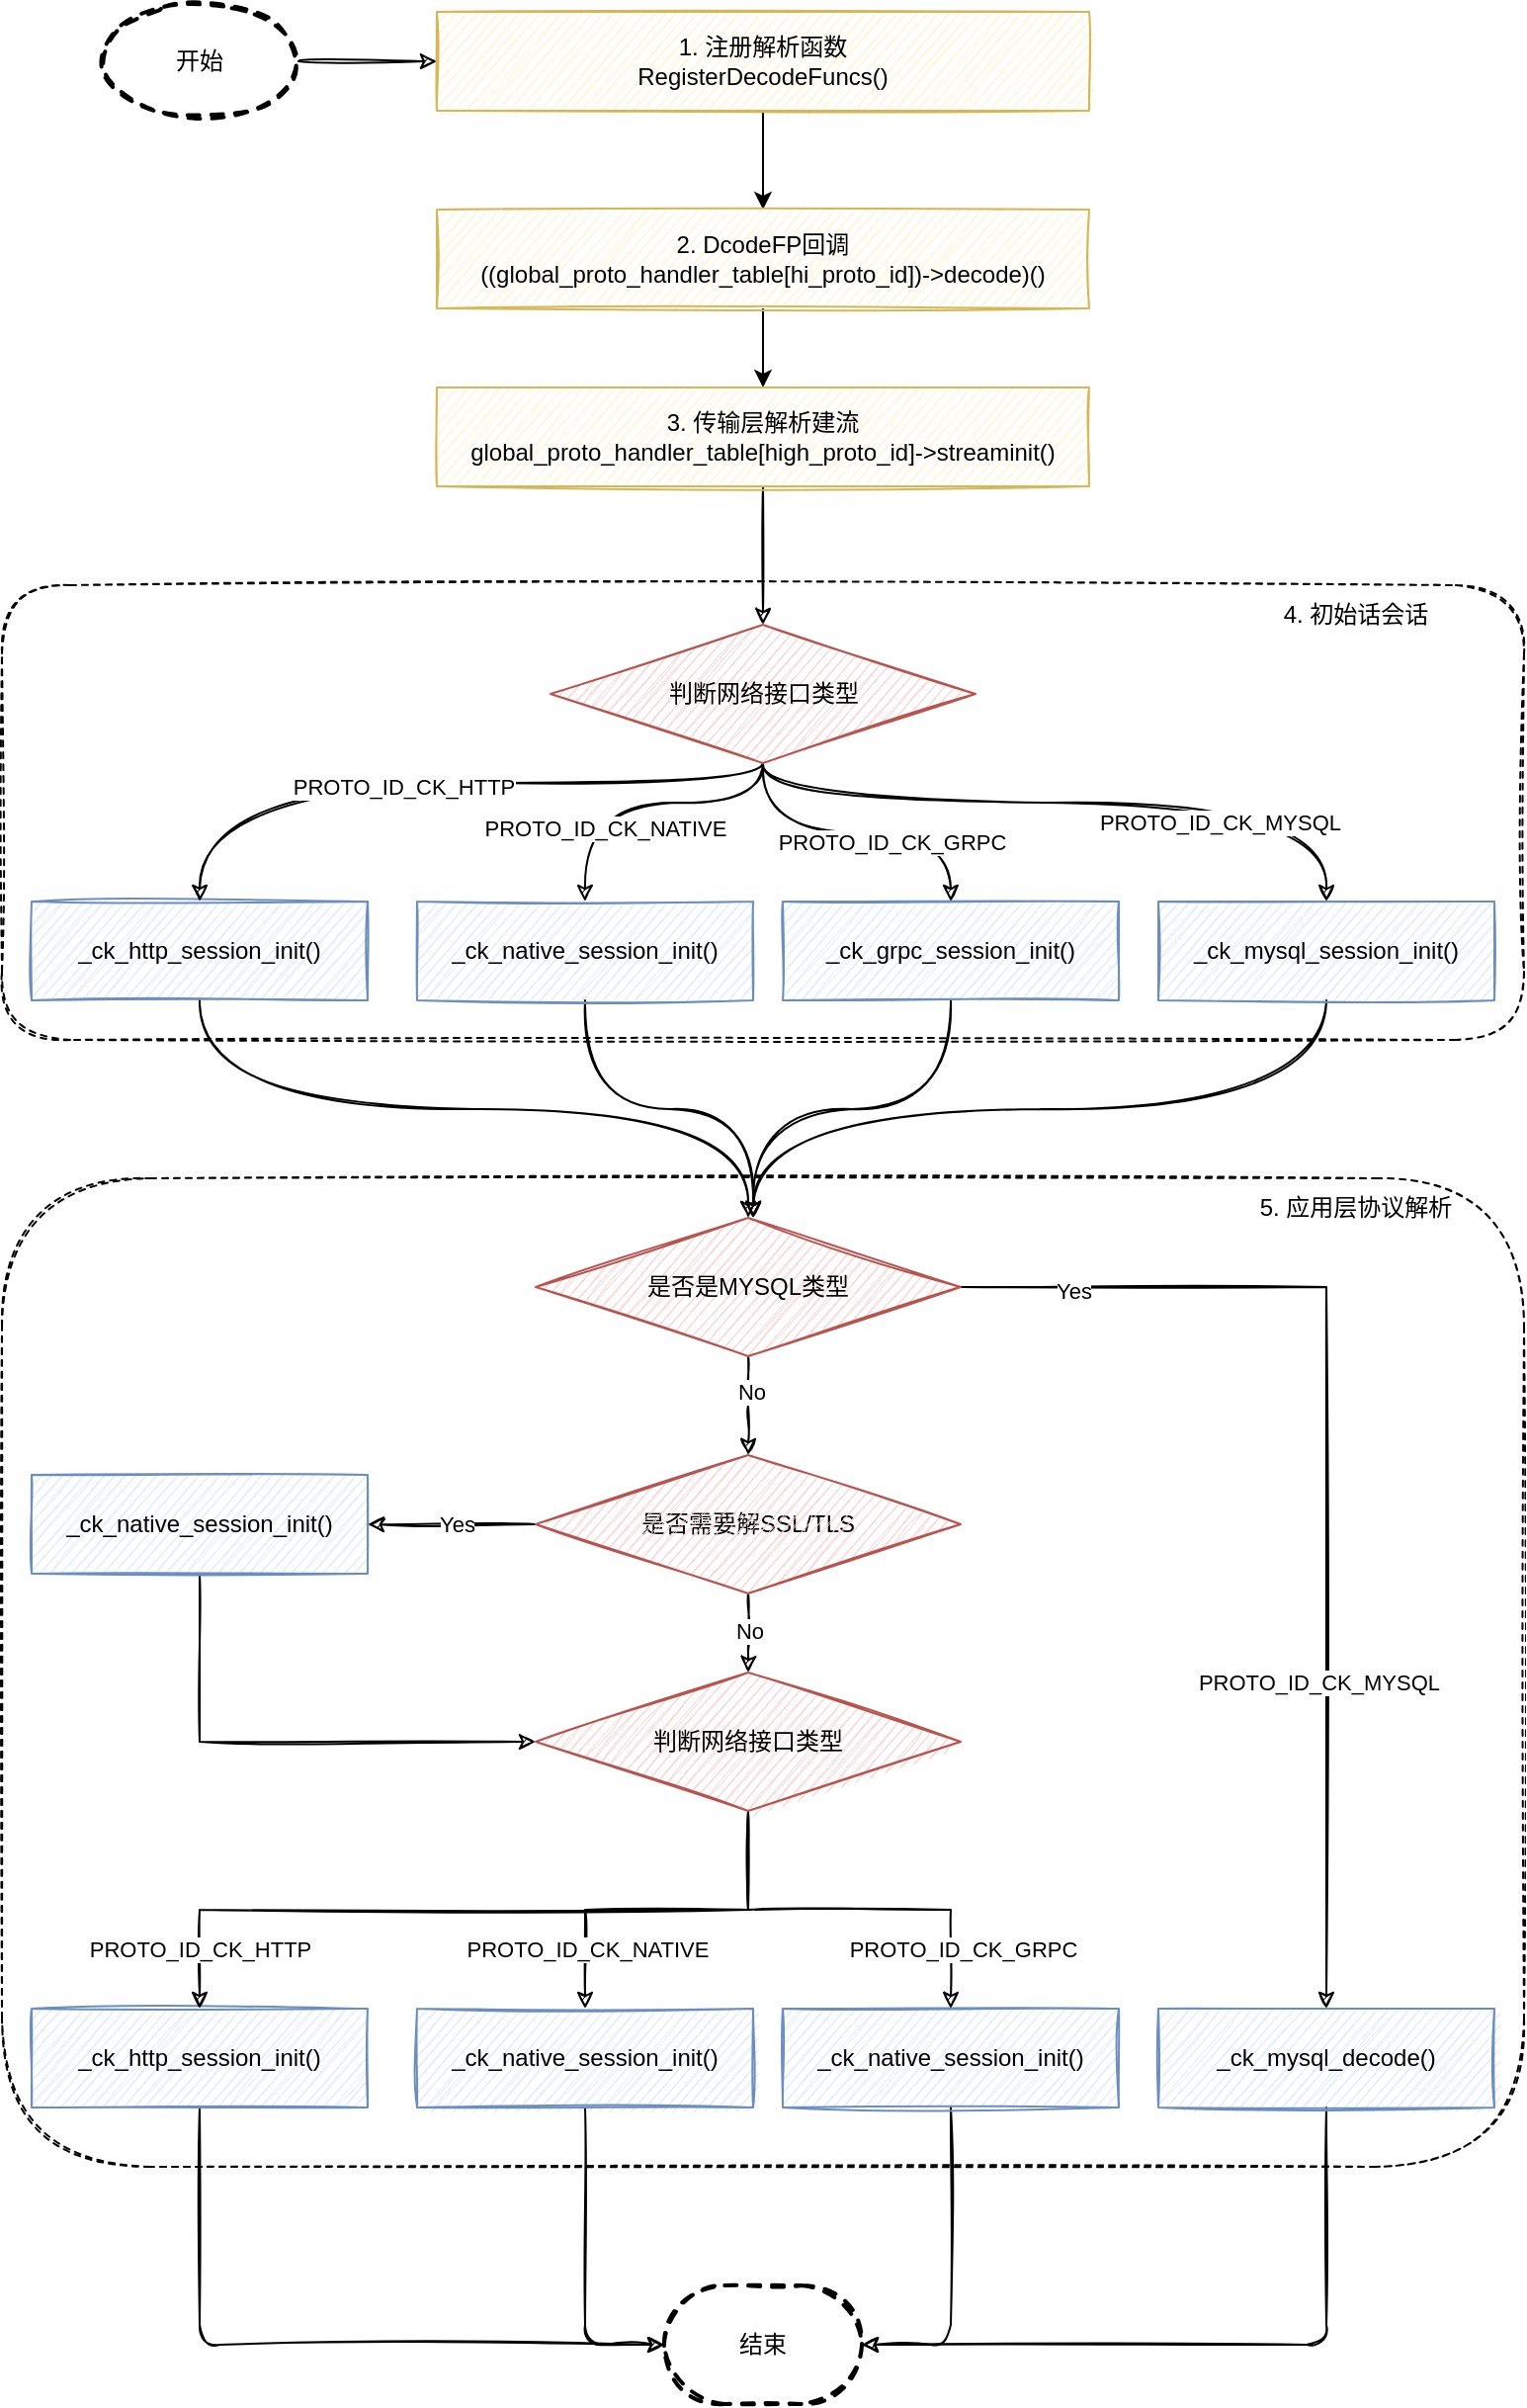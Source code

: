 <mxfile version="17.1.1" type="github">
  <diagram id="9ZpSaxzcpz4ULXaL1X-T" name="第 1 页">
    <mxGraphModel dx="1841" dy="614" grid="1" gridSize="10" guides="1" tooltips="1" connect="1" arrows="1" fold="1" page="1" pageScale="1" pageWidth="827" pageHeight="1169" background="none" math="0" shadow="0">
      <root>
        <mxCell id="0" />
        <mxCell id="1" parent="0" />
        <mxCell id="u6mgbEkUvCRB6LugAYpK-132" value="" style="rounded=1;whiteSpace=wrap;html=1;shadow=0;glass=0;dashed=1;sketch=1;fillStyle=auto;strokeWidth=1;fillColor=none;fontColor=#333333;strokeColor=#000000;" vertex="1" parent="1">
          <mxGeometry x="-60" y="650" width="770" height="500" as="geometry" />
        </mxCell>
        <mxCell id="u6mgbEkUvCRB6LugAYpK-98" value="" style="rounded=1;whiteSpace=wrap;html=1;shadow=0;glass=0;dashed=1;sketch=1;fillStyle=auto;strokeWidth=1;fillColor=none;fontColor=#333333;strokeColor=#000000;" vertex="1" parent="1">
          <mxGeometry x="-60" y="350" width="770" height="230" as="geometry" />
        </mxCell>
        <mxCell id="u6mgbEkUvCRB6LugAYpK-74" value="" style="edgeStyle=orthogonalEdgeStyle;rounded=0;orthogonalLoop=1;jettySize=auto;html=1;fontColor=#000000;fillColor=#fff2cc;strokeColor=#000000;labelBorderColor=none;" edge="1" parent="1" source="u6mgbEkUvCRB6LugAYpK-43" target="u6mgbEkUvCRB6LugAYpK-73">
          <mxGeometry relative="1" as="geometry" />
        </mxCell>
        <mxCell id="u6mgbEkUvCRB6LugAYpK-43" value="1. 注册解析函数&lt;br&gt;RegisterDecodeFuncs()" style="rounded=0;whiteSpace=wrap;html=1;fillStyle=auto;fillColor=#fff2cc;gradientDirection=north;sketch=1;strokeColor=#d6b656;" vertex="1" parent="1">
          <mxGeometry x="160" y="60" width="330" height="50" as="geometry" />
        </mxCell>
        <mxCell id="u6mgbEkUvCRB6LugAYpK-76" value="" style="edgeStyle=orthogonalEdgeStyle;rounded=0;orthogonalLoop=1;jettySize=auto;html=1;fontColor=#000000;fillColor=#fff2cc;strokeColor=#000000;labelBorderColor=none;" edge="1" parent="1" source="u6mgbEkUvCRB6LugAYpK-73" target="u6mgbEkUvCRB6LugAYpK-75">
          <mxGeometry relative="1" as="geometry" />
        </mxCell>
        <mxCell id="u6mgbEkUvCRB6LugAYpK-73" value="2. DcodeFP回调&lt;br&gt;((global_proto_handler_table[hi_proto_id])-&amp;gt;decode)()" style="rounded=0;whiteSpace=wrap;html=1;fillStyle=auto;fillColor=#fff2cc;gradientDirection=north;sketch=1;strokeColor=#d6b656;" vertex="1" parent="1">
          <mxGeometry x="160" y="160" width="330" height="50" as="geometry" />
        </mxCell>
        <mxCell id="u6mgbEkUvCRB6LugAYpK-151" style="edgeStyle=orthogonalEdgeStyle;rounded=0;sketch=1;orthogonalLoop=1;jettySize=auto;html=1;exitX=0.5;exitY=1;exitDx=0;exitDy=0;fillColor=#d5e8d4;strokeColor=#000000;fontColor=#000000;labelBorderColor=none;" edge="1" parent="1" source="u6mgbEkUvCRB6LugAYpK-75" target="u6mgbEkUvCRB6LugAYpK-86">
          <mxGeometry relative="1" as="geometry" />
        </mxCell>
        <mxCell id="u6mgbEkUvCRB6LugAYpK-75" value="3. 传输层解析建流&lt;br&gt;global_proto_handler_table[high_proto_id]-&amp;gt;streaminit()" style="rounded=0;whiteSpace=wrap;html=1;fillStyle=auto;fillColor=#fff2cc;gradientDirection=north;sketch=1;strokeColor=#d6b656;" vertex="1" parent="1">
          <mxGeometry x="160" y="250" width="330" height="50" as="geometry" />
        </mxCell>
        <mxCell id="u6mgbEkUvCRB6LugAYpK-168" style="edgeStyle=orthogonalEdgeStyle;curved=1;sketch=1;orthogonalLoop=1;jettySize=auto;html=1;exitX=0.5;exitY=1;exitDx=0;exitDy=0;fontColor=#000000;labelBorderColor=none;fillColor=#d5e8d4;strokeColor=#000000;" edge="1" parent="1" source="u6mgbEkUvCRB6LugAYpK-83">
          <mxGeometry relative="1" as="geometry">
            <mxPoint x="320" y="670" as="targetPoint" />
          </mxGeometry>
        </mxCell>
        <mxCell id="u6mgbEkUvCRB6LugAYpK-83" value="_ck_native_session_init()" style="rounded=0;whiteSpace=wrap;html=1;fillStyle=auto;fillColor=#dae8fc;gradientDirection=north;sketch=1;strokeColor=#6c8ebf;" vertex="1" parent="1">
          <mxGeometry x="150" y="510" width="170" height="50" as="geometry" />
        </mxCell>
        <mxCell id="u6mgbEkUvCRB6LugAYpK-167" style="edgeStyle=orthogonalEdgeStyle;curved=1;sketch=1;orthogonalLoop=1;jettySize=auto;html=1;exitX=0.5;exitY=1;exitDx=0;exitDy=0;fontColor=#000000;labelBorderColor=none;fillColor=#d5e8d4;strokeColor=#000000;" edge="1" parent="1" source="u6mgbEkUvCRB6LugAYpK-84" target="u6mgbEkUvCRB6LugAYpK-152">
          <mxGeometry relative="1" as="geometry" />
        </mxCell>
        <mxCell id="u6mgbEkUvCRB6LugAYpK-84" value="_ck_http_session_init()" style="rounded=0;whiteSpace=wrap;html=1;fillStyle=auto;fillColor=#dae8fc;gradientDirection=north;sketch=1;strokeColor=#6c8ebf;" vertex="1" parent="1">
          <mxGeometry x="-45" y="510" width="170" height="50" as="geometry" />
        </mxCell>
        <mxCell id="u6mgbEkUvCRB6LugAYpK-169" style="edgeStyle=orthogonalEdgeStyle;curved=1;sketch=1;orthogonalLoop=1;jettySize=auto;html=1;exitX=0.5;exitY=1;exitDx=0;exitDy=0;fontColor=#000000;labelBorderColor=none;fillColor=#d5e8d4;strokeColor=#000000;" edge="1" parent="1" source="u6mgbEkUvCRB6LugAYpK-85">
          <mxGeometry relative="1" as="geometry">
            <mxPoint x="320" y="670" as="targetPoint" />
          </mxGeometry>
        </mxCell>
        <mxCell id="u6mgbEkUvCRB6LugAYpK-85" value="_ck_grpc_session_init()" style="rounded=0;whiteSpace=wrap;html=1;fillStyle=auto;fillColor=#dae8fc;gradientDirection=north;sketch=1;strokeColor=#6c8ebf;" vertex="1" parent="1">
          <mxGeometry x="335" y="510" width="170" height="50" as="geometry" />
        </mxCell>
        <mxCell id="u6mgbEkUvCRB6LugAYpK-88" style="edgeStyle=orthogonalEdgeStyle;orthogonalLoop=1;jettySize=auto;html=1;exitX=0.5;exitY=1;exitDx=0;exitDy=0;entryX=0.5;entryY=0;entryDx=0;entryDy=0;sketch=1;fillColor=#d5e8d4;strokeColor=#000000;curved=1;fontColor=#000000;labelBorderColor=none;" edge="1" parent="1" source="u6mgbEkUvCRB6LugAYpK-86" target="u6mgbEkUvCRB6LugAYpK-84">
          <mxGeometry relative="1" as="geometry">
            <mxPoint x="200" y="440" as="sourcePoint" />
            <Array as="points">
              <mxPoint x="325" y="450" />
              <mxPoint x="40" y="450" />
            </Array>
          </mxGeometry>
        </mxCell>
        <mxCell id="u6mgbEkUvCRB6LugAYpK-126" value="PROTO_ID_CK_HTTP" style="edgeLabel;html=1;align=center;verticalAlign=middle;resizable=0;points=[];fontColor=#000000;labelBorderColor=none;" vertex="1" connectable="0" parent="u6mgbEkUvCRB6LugAYpK-88">
          <mxGeometry x="0.085" y="2" relative="1" as="geometry">
            <mxPoint as="offset" />
          </mxGeometry>
        </mxCell>
        <mxCell id="u6mgbEkUvCRB6LugAYpK-89" style="edgeStyle=orthogonalEdgeStyle;orthogonalLoop=1;jettySize=auto;html=1;exitX=0.5;exitY=1;exitDx=0;exitDy=0;entryX=0.5;entryY=0;entryDx=0;entryDy=0;sketch=1;fillColor=#d5e8d4;strokeColor=#000000;curved=1;fontColor=#000000;labelBorderColor=none;" edge="1" parent="1" source="u6mgbEkUvCRB6LugAYpK-86" target="u6mgbEkUvCRB6LugAYpK-83">
          <mxGeometry relative="1" as="geometry">
            <mxPoint x="200" y="440" as="sourcePoint" />
            <Array as="points">
              <mxPoint x="325" y="460" />
              <mxPoint x="235" y="460" />
            </Array>
          </mxGeometry>
        </mxCell>
        <mxCell id="u6mgbEkUvCRB6LugAYpK-127" value="PROTO_ID_CK_NATIVE" style="edgeLabel;html=1;align=center;verticalAlign=middle;resizable=0;points=[];fontColor=#000000;labelBorderColor=none;" vertex="1" connectable="0" parent="u6mgbEkUvCRB6LugAYpK-89">
          <mxGeometry x="0.537" y="10" relative="1" as="geometry">
            <mxPoint as="offset" />
          </mxGeometry>
        </mxCell>
        <mxCell id="u6mgbEkUvCRB6LugAYpK-90" style="edgeStyle=orthogonalEdgeStyle;orthogonalLoop=1;jettySize=auto;html=1;exitX=0.5;exitY=1;exitDx=0;exitDy=0;entryX=0.5;entryY=0;entryDx=0;entryDy=0;sketch=1;fillColor=#d5e8d4;strokeColor=#000000;curved=1;fontColor=#000000;labelBorderColor=none;" edge="1" parent="1" source="u6mgbEkUvCRB6LugAYpK-86" target="u6mgbEkUvCRB6LugAYpK-85">
          <mxGeometry relative="1" as="geometry">
            <mxPoint x="200" y="440" as="sourcePoint" />
          </mxGeometry>
        </mxCell>
        <mxCell id="u6mgbEkUvCRB6LugAYpK-130" value="PROTO_ID_CK_GRPC" style="edgeLabel;html=1;align=center;verticalAlign=middle;resizable=0;points=[];fontColor=#000000;labelBorderColor=none;" vertex="1" connectable="0" parent="u6mgbEkUvCRB6LugAYpK-90">
          <mxGeometry x="0.036" relative="1" as="geometry">
            <mxPoint x="14" y="5" as="offset" />
          </mxGeometry>
        </mxCell>
        <mxCell id="u6mgbEkUvCRB6LugAYpK-94" style="edgeStyle=orthogonalEdgeStyle;curved=1;sketch=1;orthogonalLoop=1;jettySize=auto;html=1;fillColor=#d5e8d4;strokeColor=#000000;exitX=0.5;exitY=1;exitDx=0;exitDy=0;fontColor=#000000;labelBorderColor=none;" edge="1" parent="1" source="u6mgbEkUvCRB6LugAYpK-86" target="u6mgbEkUvCRB6LugAYpK-91">
          <mxGeometry relative="1" as="geometry">
            <Array as="points">
              <mxPoint x="325" y="460" />
              <mxPoint x="610" y="460" />
            </Array>
          </mxGeometry>
        </mxCell>
        <mxCell id="u6mgbEkUvCRB6LugAYpK-131" value="PROTO_ID_CK_MYSQL" style="edgeLabel;html=1;align=center;verticalAlign=middle;resizable=0;points=[];fontColor=#000000;labelBorderColor=none;" vertex="1" connectable="0" parent="u6mgbEkUvCRB6LugAYpK-94">
          <mxGeometry x="0.406" y="-10" relative="1" as="geometry">
            <mxPoint x="1" as="offset" />
          </mxGeometry>
        </mxCell>
        <mxCell id="u6mgbEkUvCRB6LugAYpK-86" value="&lt;span style=&quot;font-family: monospace; font-size: 0px;&quot;&gt;4&lt;/span&gt;" style="rhombus;whiteSpace=wrap;html=1;fillStyle=auto;strokeColor=#b85450;fillColor=#f8cecc;sketch=1;" vertex="1" parent="1">
          <mxGeometry x="217.5" y="370" width="215" height="70" as="geometry" />
        </mxCell>
        <mxCell id="u6mgbEkUvCRB6LugAYpK-87" value="判断网络接口类型" style="text;html=1;strokeColor=none;fillColor=none;align=center;verticalAlign=middle;whiteSpace=wrap;rounded=0;fillStyle=auto;sketch=1;" vertex="1" parent="1">
          <mxGeometry x="272.5" y="390" width="105" height="30" as="geometry" />
        </mxCell>
        <mxCell id="u6mgbEkUvCRB6LugAYpK-170" style="edgeStyle=orthogonalEdgeStyle;curved=1;sketch=1;orthogonalLoop=1;jettySize=auto;html=1;exitX=0.5;exitY=1;exitDx=0;exitDy=0;fontColor=#000000;labelBorderColor=none;fillColor=#d5e8d4;strokeColor=#000000;" edge="1" parent="1" source="u6mgbEkUvCRB6LugAYpK-91">
          <mxGeometry relative="1" as="geometry">
            <mxPoint x="320" y="670" as="targetPoint" />
          </mxGeometry>
        </mxCell>
        <mxCell id="u6mgbEkUvCRB6LugAYpK-91" value="_ck_mysql_session_init()" style="rounded=0;whiteSpace=wrap;html=1;fillStyle=auto;fillColor=#dae8fc;gradientDirection=north;sketch=1;strokeColor=#6c8ebf;" vertex="1" parent="1">
          <mxGeometry x="525" y="510" width="170" height="50" as="geometry" />
        </mxCell>
        <mxCell id="u6mgbEkUvCRB6LugAYpK-97" value="4. 初始话会话" style="text;html=1;align=center;verticalAlign=middle;whiteSpace=wrap;rounded=0;shadow=0;glass=0;dashed=1;sketch=1;fillStyle=auto;" vertex="1" parent="1">
          <mxGeometry x="570" y="350" width="110" height="30" as="geometry" />
        </mxCell>
        <mxCell id="u6mgbEkUvCRB6LugAYpK-185" style="edgeStyle=orthogonalEdgeStyle;sketch=1;orthogonalLoop=1;jettySize=auto;html=1;exitX=0.5;exitY=1;exitDx=0;exitDy=0;entryX=0;entryY=0.5;entryDx=0;entryDy=0;entryPerimeter=0;labelBorderColor=none;fontColor=#000000;strokeColor=#000000;rounded=1;" edge="1" parent="1" source="u6mgbEkUvCRB6LugAYpK-133" target="u6mgbEkUvCRB6LugAYpK-177">
          <mxGeometry relative="1" as="geometry" />
        </mxCell>
        <mxCell id="u6mgbEkUvCRB6LugAYpK-133" value="_ck_native_session_init()" style="rounded=0;whiteSpace=wrap;html=1;fillStyle=auto;fillColor=#dae8fc;gradientDirection=north;sketch=1;strokeColor=#6c8ebf;" vertex="1" parent="1">
          <mxGeometry x="150" y="1070" width="170" height="50" as="geometry" />
        </mxCell>
        <mxCell id="u6mgbEkUvCRB6LugAYpK-183" style="edgeStyle=orthogonalEdgeStyle;sketch=1;orthogonalLoop=1;jettySize=auto;html=1;exitX=0.5;exitY=1;exitDx=0;exitDy=0;entryX=0;entryY=0.5;entryDx=0;entryDy=0;entryPerimeter=0;labelBorderColor=none;fontColor=#000000;strokeColor=#000000;rounded=1;" edge="1" parent="1" source="u6mgbEkUvCRB6LugAYpK-134" target="u6mgbEkUvCRB6LugAYpK-177">
          <mxGeometry relative="1" as="geometry" />
        </mxCell>
        <mxCell id="u6mgbEkUvCRB6LugAYpK-134" value="_ck_http_session_init()" style="rounded=0;whiteSpace=wrap;html=1;fillStyle=auto;fillColor=#dae8fc;gradientDirection=north;sketch=1;strokeColor=#6c8ebf;" vertex="1" parent="1">
          <mxGeometry x="-45" y="1070" width="170" height="50" as="geometry" />
        </mxCell>
        <mxCell id="u6mgbEkUvCRB6LugAYpK-184" style="edgeStyle=orthogonalEdgeStyle;sketch=1;orthogonalLoop=1;jettySize=auto;html=1;exitX=0.5;exitY=1;exitDx=0;exitDy=0;entryX=1;entryY=0.5;entryDx=0;entryDy=0;entryPerimeter=0;labelBorderColor=none;fontColor=#000000;strokeColor=#000000;rounded=1;" edge="1" parent="1" source="u6mgbEkUvCRB6LugAYpK-135" target="u6mgbEkUvCRB6LugAYpK-177">
          <mxGeometry relative="1" as="geometry" />
        </mxCell>
        <mxCell id="u6mgbEkUvCRB6LugAYpK-135" value="_ck_native_session_init()" style="rounded=0;whiteSpace=wrap;html=1;fillStyle=auto;fillColor=#dae8fc;gradientDirection=north;sketch=1;strokeColor=#6c8ebf;" vertex="1" parent="1">
          <mxGeometry x="335" y="1070" width="170" height="50" as="geometry" />
        </mxCell>
        <mxCell id="u6mgbEkUvCRB6LugAYpK-164" style="edgeStyle=orthogonalEdgeStyle;sketch=1;orthogonalLoop=1;jettySize=auto;html=1;exitX=0.5;exitY=1;exitDx=0;exitDy=0;entryX=0.5;entryY=0;entryDx=0;entryDy=0;fontColor=#19750F;labelBorderColor=#19750F;fillColor=#d5e8d4;strokeColor=#000000;rounded=0;" edge="1" parent="1" source="u6mgbEkUvCRB6LugAYpK-144" target="u6mgbEkUvCRB6LugAYpK-134">
          <mxGeometry relative="1" as="geometry">
            <Array as="points">
              <mxPoint x="318" y="1020" />
              <mxPoint x="40" y="1020" />
            </Array>
          </mxGeometry>
        </mxCell>
        <mxCell id="u6mgbEkUvCRB6LugAYpK-165" value="PROTO_ID_CK_HTTP" style="edgeLabel;html=1;align=center;verticalAlign=middle;resizable=0;points=[];fontColor=#000000;labelBorderColor=none;" vertex="1" connectable="0" parent="u6mgbEkUvCRB6LugAYpK-164">
          <mxGeometry x="0.321" y="5" relative="1" as="geometry">
            <mxPoint x="-78" y="15" as="offset" />
          </mxGeometry>
        </mxCell>
        <mxCell id="u6mgbEkUvCRB6LugAYpK-193" style="edgeStyle=orthogonalEdgeStyle;rounded=0;sketch=1;orthogonalLoop=1;jettySize=auto;html=1;exitX=0.5;exitY=1;exitDx=0;exitDy=0;entryX=0.5;entryY=0;entryDx=0;entryDy=0;labelBorderColor=none;fontColor=#000000;strokeColor=#000000;" edge="1" parent="1" source="u6mgbEkUvCRB6LugAYpK-144" target="u6mgbEkUvCRB6LugAYpK-135">
          <mxGeometry relative="1" as="geometry" />
        </mxCell>
        <mxCell id="u6mgbEkUvCRB6LugAYpK-194" value="PROTO_ID_CK_GRPC" style="edgeLabel;html=1;align=center;verticalAlign=middle;resizable=0;points=[];fontColor=#000000;" vertex="1" connectable="0" parent="u6mgbEkUvCRB6LugAYpK-193">
          <mxGeometry x="0.136" y="-4" relative="1" as="geometry">
            <mxPoint x="43" y="16" as="offset" />
          </mxGeometry>
        </mxCell>
        <mxCell id="u6mgbEkUvCRB6LugAYpK-195" style="edgeStyle=orthogonalEdgeStyle;rounded=0;sketch=1;orthogonalLoop=1;jettySize=auto;html=1;exitX=0.5;exitY=1;exitDx=0;exitDy=0;entryX=0.5;entryY=0;entryDx=0;entryDy=0;labelBorderColor=none;fontColor=#000000;strokeColor=#000000;" edge="1" parent="1" source="u6mgbEkUvCRB6LugAYpK-144" target="u6mgbEkUvCRB6LugAYpK-133">
          <mxGeometry relative="1" as="geometry" />
        </mxCell>
        <mxCell id="u6mgbEkUvCRB6LugAYpK-196" value="PROTO_ID_CK_NATIVE" style="edgeLabel;html=1;align=center;verticalAlign=middle;resizable=0;points=[];fontColor=#000000;" vertex="1" connectable="0" parent="u6mgbEkUvCRB6LugAYpK-195">
          <mxGeometry x="0.37" relative="1" as="geometry">
            <mxPoint x="-7" y="20" as="offset" />
          </mxGeometry>
        </mxCell>
        <mxCell id="u6mgbEkUvCRB6LugAYpK-144" value="" style="rhombus;whiteSpace=wrap;html=1;fillStyle=auto;strokeColor=#b85450;fillColor=#f8cecc;sketch=1;labelBorderColor=#19750F;" vertex="1" parent="1">
          <mxGeometry x="210" y="900" width="215" height="70" as="geometry" />
        </mxCell>
        <mxCell id="u6mgbEkUvCRB6LugAYpK-145" value="判断网络接口类型" style="text;html=1;strokeColor=none;fillColor=none;align=center;verticalAlign=middle;whiteSpace=wrap;rounded=0;fillStyle=auto;sketch=1;labelBorderColor=none;" vertex="1" parent="1">
          <mxGeometry x="261.25" y="920" width="112.5" height="30" as="geometry" />
        </mxCell>
        <mxCell id="u6mgbEkUvCRB6LugAYpK-182" style="edgeStyle=orthogonalEdgeStyle;sketch=1;orthogonalLoop=1;jettySize=auto;html=1;exitX=0.5;exitY=1;exitDx=0;exitDy=0;entryX=1;entryY=0.5;entryDx=0;entryDy=0;entryPerimeter=0;labelBorderColor=none;fontColor=#000000;strokeColor=#000000;rounded=1;" edge="1" parent="1" source="u6mgbEkUvCRB6LugAYpK-146" target="u6mgbEkUvCRB6LugAYpK-177">
          <mxGeometry relative="1" as="geometry" />
        </mxCell>
        <mxCell id="u6mgbEkUvCRB6LugAYpK-146" value="_ck_mysql_decode()" style="rounded=0;whiteSpace=wrap;html=1;fillStyle=auto;fillColor=#dae8fc;gradientDirection=north;sketch=1;strokeColor=#6c8ebf;" vertex="1" parent="1">
          <mxGeometry x="525" y="1070" width="170" height="50" as="geometry" />
        </mxCell>
        <mxCell id="u6mgbEkUvCRB6LugAYpK-147" value="5. 应用层协议解析" style="text;html=1;align=center;verticalAlign=middle;whiteSpace=wrap;rounded=0;shadow=0;glass=0;dashed=1;sketch=1;fillStyle=auto;labelBorderColor=none;" vertex="1" parent="1">
          <mxGeometry x="570" y="650" width="110" height="30" as="geometry" />
        </mxCell>
        <mxCell id="u6mgbEkUvCRB6LugAYpK-155" style="edgeStyle=orthogonalEdgeStyle;sketch=1;orthogonalLoop=1;jettySize=auto;html=1;exitX=1;exitY=0.5;exitDx=0;exitDy=0;entryX=0.5;entryY=0;entryDx=0;entryDy=0;fontColor=#000000;rounded=0;labelBorderColor=none;fillColor=#d5e8d4;strokeColor=#000000;" edge="1" parent="1" source="u6mgbEkUvCRB6LugAYpK-152" target="u6mgbEkUvCRB6LugAYpK-146">
          <mxGeometry relative="1" as="geometry">
            <mxPoint x="535" y="800" as="targetPoint" />
          </mxGeometry>
        </mxCell>
        <mxCell id="u6mgbEkUvCRB6LugAYpK-157" value="PROTO_ID_CK_MYSQL" style="edgeLabel;html=1;align=center;verticalAlign=middle;resizable=0;points=[];fontColor=#000000;labelBorderColor=none;" vertex="1" connectable="0" parent="u6mgbEkUvCRB6LugAYpK-155">
          <mxGeometry x="0.4" y="3" relative="1" as="geometry">
            <mxPoint x="-7" as="offset" />
          </mxGeometry>
        </mxCell>
        <mxCell id="u6mgbEkUvCRB6LugAYpK-198" value="Yes" style="edgeLabel;html=1;align=center;verticalAlign=middle;resizable=0;points=[];fontColor=#000000;" vertex="1" connectable="0" parent="u6mgbEkUvCRB6LugAYpK-155">
          <mxGeometry x="-0.798" y="-1" relative="1" as="geometry">
            <mxPoint x="1" y="1" as="offset" />
          </mxGeometry>
        </mxCell>
        <mxCell id="u6mgbEkUvCRB6LugAYpK-160" style="edgeStyle=orthogonalEdgeStyle;sketch=1;orthogonalLoop=1;jettySize=auto;html=1;exitX=0.5;exitY=1;exitDx=0;exitDy=0;fontColor=#19750F;rounded=0;labelBorderColor=#19750F;fillColor=#d5e8d4;strokeColor=#000000;" edge="1" parent="1" source="u6mgbEkUvCRB6LugAYpK-152">
          <mxGeometry relative="1" as="geometry">
            <mxPoint x="317.5" y="790" as="targetPoint" />
          </mxGeometry>
        </mxCell>
        <mxCell id="u6mgbEkUvCRB6LugAYpK-197" value="No" style="edgeLabel;html=1;align=center;verticalAlign=middle;resizable=0;points=[];fontColor=#000000;" vertex="1" connectable="0" parent="u6mgbEkUvCRB6LugAYpK-160">
          <mxGeometry x="-0.3" y="1" relative="1" as="geometry">
            <mxPoint as="offset" />
          </mxGeometry>
        </mxCell>
        <mxCell id="u6mgbEkUvCRB6LugAYpK-152" value="" style="rhombus;whiteSpace=wrap;html=1;fillStyle=auto;strokeColor=#b85450;fillColor=#f8cecc;sketch=1;labelBorderColor=#19750F;" vertex="1" parent="1">
          <mxGeometry x="210" y="670" width="215" height="70" as="geometry" />
        </mxCell>
        <mxCell id="u6mgbEkUvCRB6LugAYpK-153" value="是否是MYSQL类型" style="text;html=1;strokeColor=none;fillColor=none;align=center;verticalAlign=middle;whiteSpace=wrap;rounded=0;shadow=0;glass=0;dashed=1;sketch=1;fillStyle=auto;labelBorderColor=none;" vertex="1" parent="1">
          <mxGeometry x="261.25" y="690" width="112.5" height="30" as="geometry" />
        </mxCell>
        <mxCell id="u6mgbEkUvCRB6LugAYpK-163" style="edgeStyle=orthogonalEdgeStyle;rounded=0;sketch=1;orthogonalLoop=1;jettySize=auto;html=1;exitX=0.5;exitY=1;exitDx=0;exitDy=0;entryX=0;entryY=0.5;entryDx=0;entryDy=0;fontColor=#19750F;labelBorderColor=#19750F;fillColor=#d5e8d4;strokeColor=#000000;" edge="1" parent="1" source="u6mgbEkUvCRB6LugAYpK-156" target="u6mgbEkUvCRB6LugAYpK-144">
          <mxGeometry relative="1" as="geometry" />
        </mxCell>
        <mxCell id="u6mgbEkUvCRB6LugAYpK-156" value="_ck_native_session_init()" style="rounded=0;whiteSpace=wrap;html=1;fillStyle=auto;fillColor=#dae8fc;gradientDirection=north;sketch=1;strokeColor=#6c8ebf;" vertex="1" parent="1">
          <mxGeometry x="-45" y="800" width="170" height="50" as="geometry" />
        </mxCell>
        <mxCell id="u6mgbEkUvCRB6LugAYpK-161" style="edgeStyle=orthogonalEdgeStyle;curved=1;sketch=1;orthogonalLoop=1;jettySize=auto;html=1;exitX=0;exitY=0.5;exitDx=0;exitDy=0;fontColor=#19750F;labelBorderColor=#19750F;fillColor=#d5e8d4;strokeColor=#000000;" edge="1" parent="1" target="u6mgbEkUvCRB6LugAYpK-156">
          <mxGeometry relative="1" as="geometry">
            <mxPoint x="210" y="825" as="sourcePoint" />
          </mxGeometry>
        </mxCell>
        <mxCell id="u6mgbEkUvCRB6LugAYpK-188" value="Yes" style="edgeLabel;html=1;align=center;verticalAlign=middle;resizable=0;points=[];fontColor=#000000;" vertex="1" connectable="0" parent="u6mgbEkUvCRB6LugAYpK-161">
          <mxGeometry x="-0.024" y="-1" relative="1" as="geometry">
            <mxPoint x="1" as="offset" />
          </mxGeometry>
        </mxCell>
        <mxCell id="u6mgbEkUvCRB6LugAYpK-162" style="edgeStyle=orthogonalEdgeStyle;sketch=1;orthogonalLoop=1;jettySize=auto;html=1;exitX=0.5;exitY=1;exitDx=0;exitDy=0;entryX=0.5;entryY=0;entryDx=0;entryDy=0;fontColor=#19750F;rounded=0;labelBorderColor=#19750F;fillColor=#d5e8d4;strokeColor=#000000;" edge="1" parent="1" target="u6mgbEkUvCRB6LugAYpK-144">
          <mxGeometry relative="1" as="geometry">
            <mxPoint x="317.5" y="860" as="sourcePoint" />
          </mxGeometry>
        </mxCell>
        <mxCell id="u6mgbEkUvCRB6LugAYpK-189" value="No" style="edgeLabel;html=1;align=center;verticalAlign=middle;resizable=0;points=[];fontColor=#000000;" vertex="1" connectable="0" parent="u6mgbEkUvCRB6LugAYpK-162">
          <mxGeometry x="-0.067" relative="1" as="geometry">
            <mxPoint as="offset" />
          </mxGeometry>
        </mxCell>
        <mxCell id="u6mgbEkUvCRB6LugAYpK-159" value="是否需要解SSL/TLS" style="text;html=1;strokeColor=none;fillColor=none;align=center;verticalAlign=middle;whiteSpace=wrap;rounded=0;shadow=0;glass=0;dashed=1;sketch=1;fillStyle=auto;labelBorderColor=none;" vertex="1" parent="1">
          <mxGeometry x="261.25" y="810" width="112.5" height="30" as="geometry" />
        </mxCell>
        <mxCell id="u6mgbEkUvCRB6LugAYpK-176" style="edgeStyle=orthogonalEdgeStyle;curved=1;sketch=1;orthogonalLoop=1;jettySize=auto;html=1;exitX=1;exitY=0.5;exitDx=0;exitDy=0;exitPerimeter=0;labelBorderColor=none;fontColor=#000000;strokeColor=#000000;" edge="1" parent="1" source="u6mgbEkUvCRB6LugAYpK-175" target="u6mgbEkUvCRB6LugAYpK-43">
          <mxGeometry relative="1" as="geometry" />
        </mxCell>
        <mxCell id="u6mgbEkUvCRB6LugAYpK-175" value="开始" style="strokeWidth=2;html=1;shape=mxgraph.flowchart.start_1;whiteSpace=wrap;rounded=1;shadow=0;glass=0;dashed=1;labelBorderColor=none;sketch=1;fillStyle=auto;fontColor=#000000;fillColor=none;" vertex="1" parent="1">
          <mxGeometry x="-10" y="55" width="100" height="60" as="geometry" />
        </mxCell>
        <mxCell id="u6mgbEkUvCRB6LugAYpK-177" value="结束" style="strokeWidth=2;html=1;shape=mxgraph.flowchart.terminator;whiteSpace=wrap;rounded=1;shadow=0;glass=0;dashed=1;labelBorderColor=none;sketch=1;fillStyle=auto;fontColor=#000000;fillColor=none;" vertex="1" parent="1">
          <mxGeometry x="275" y="1210" width="100" height="60" as="geometry" />
        </mxCell>
        <mxCell id="u6mgbEkUvCRB6LugAYpK-192" value="" style="rhombus;whiteSpace=wrap;html=1;fillStyle=auto;strokeColor=#b85450;fillColor=#f8cecc;sketch=1;labelBorderColor=#19750F;" vertex="1" parent="1">
          <mxGeometry x="210" y="790" width="215" height="70" as="geometry" />
        </mxCell>
      </root>
    </mxGraphModel>
  </diagram>
</mxfile>
